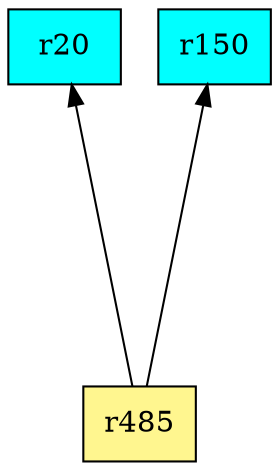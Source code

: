 digraph G {
rankdir=BT;ranksep="2.0";
"r20" [shape=record,fillcolor=cyan,style=filled,label="{r20}"];
"r150" [shape=record,fillcolor=cyan,style=filled,label="{r150}"];
"r485" [shape=record,fillcolor=khaki1,style=filled,label="{r485}"];
"r485" -> "r20"
"r485" -> "r150"
}